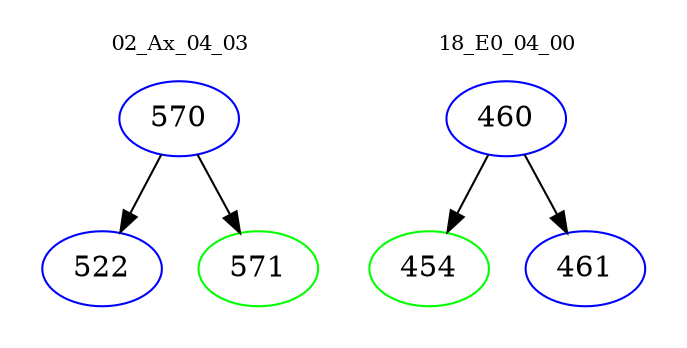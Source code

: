 digraph{
subgraph cluster_0 {
color = white
label = "02_Ax_04_03";
fontsize=10;
T0_570 [label="570", color="blue"]
T0_570 -> T0_522 [color="black"]
T0_522 [label="522", color="blue"]
T0_570 -> T0_571 [color="black"]
T0_571 [label="571", color="green"]
}
subgraph cluster_1 {
color = white
label = "18_E0_04_00";
fontsize=10;
T1_460 [label="460", color="blue"]
T1_460 -> T1_454 [color="black"]
T1_454 [label="454", color="green"]
T1_460 -> T1_461 [color="black"]
T1_461 [label="461", color="blue"]
}
}
